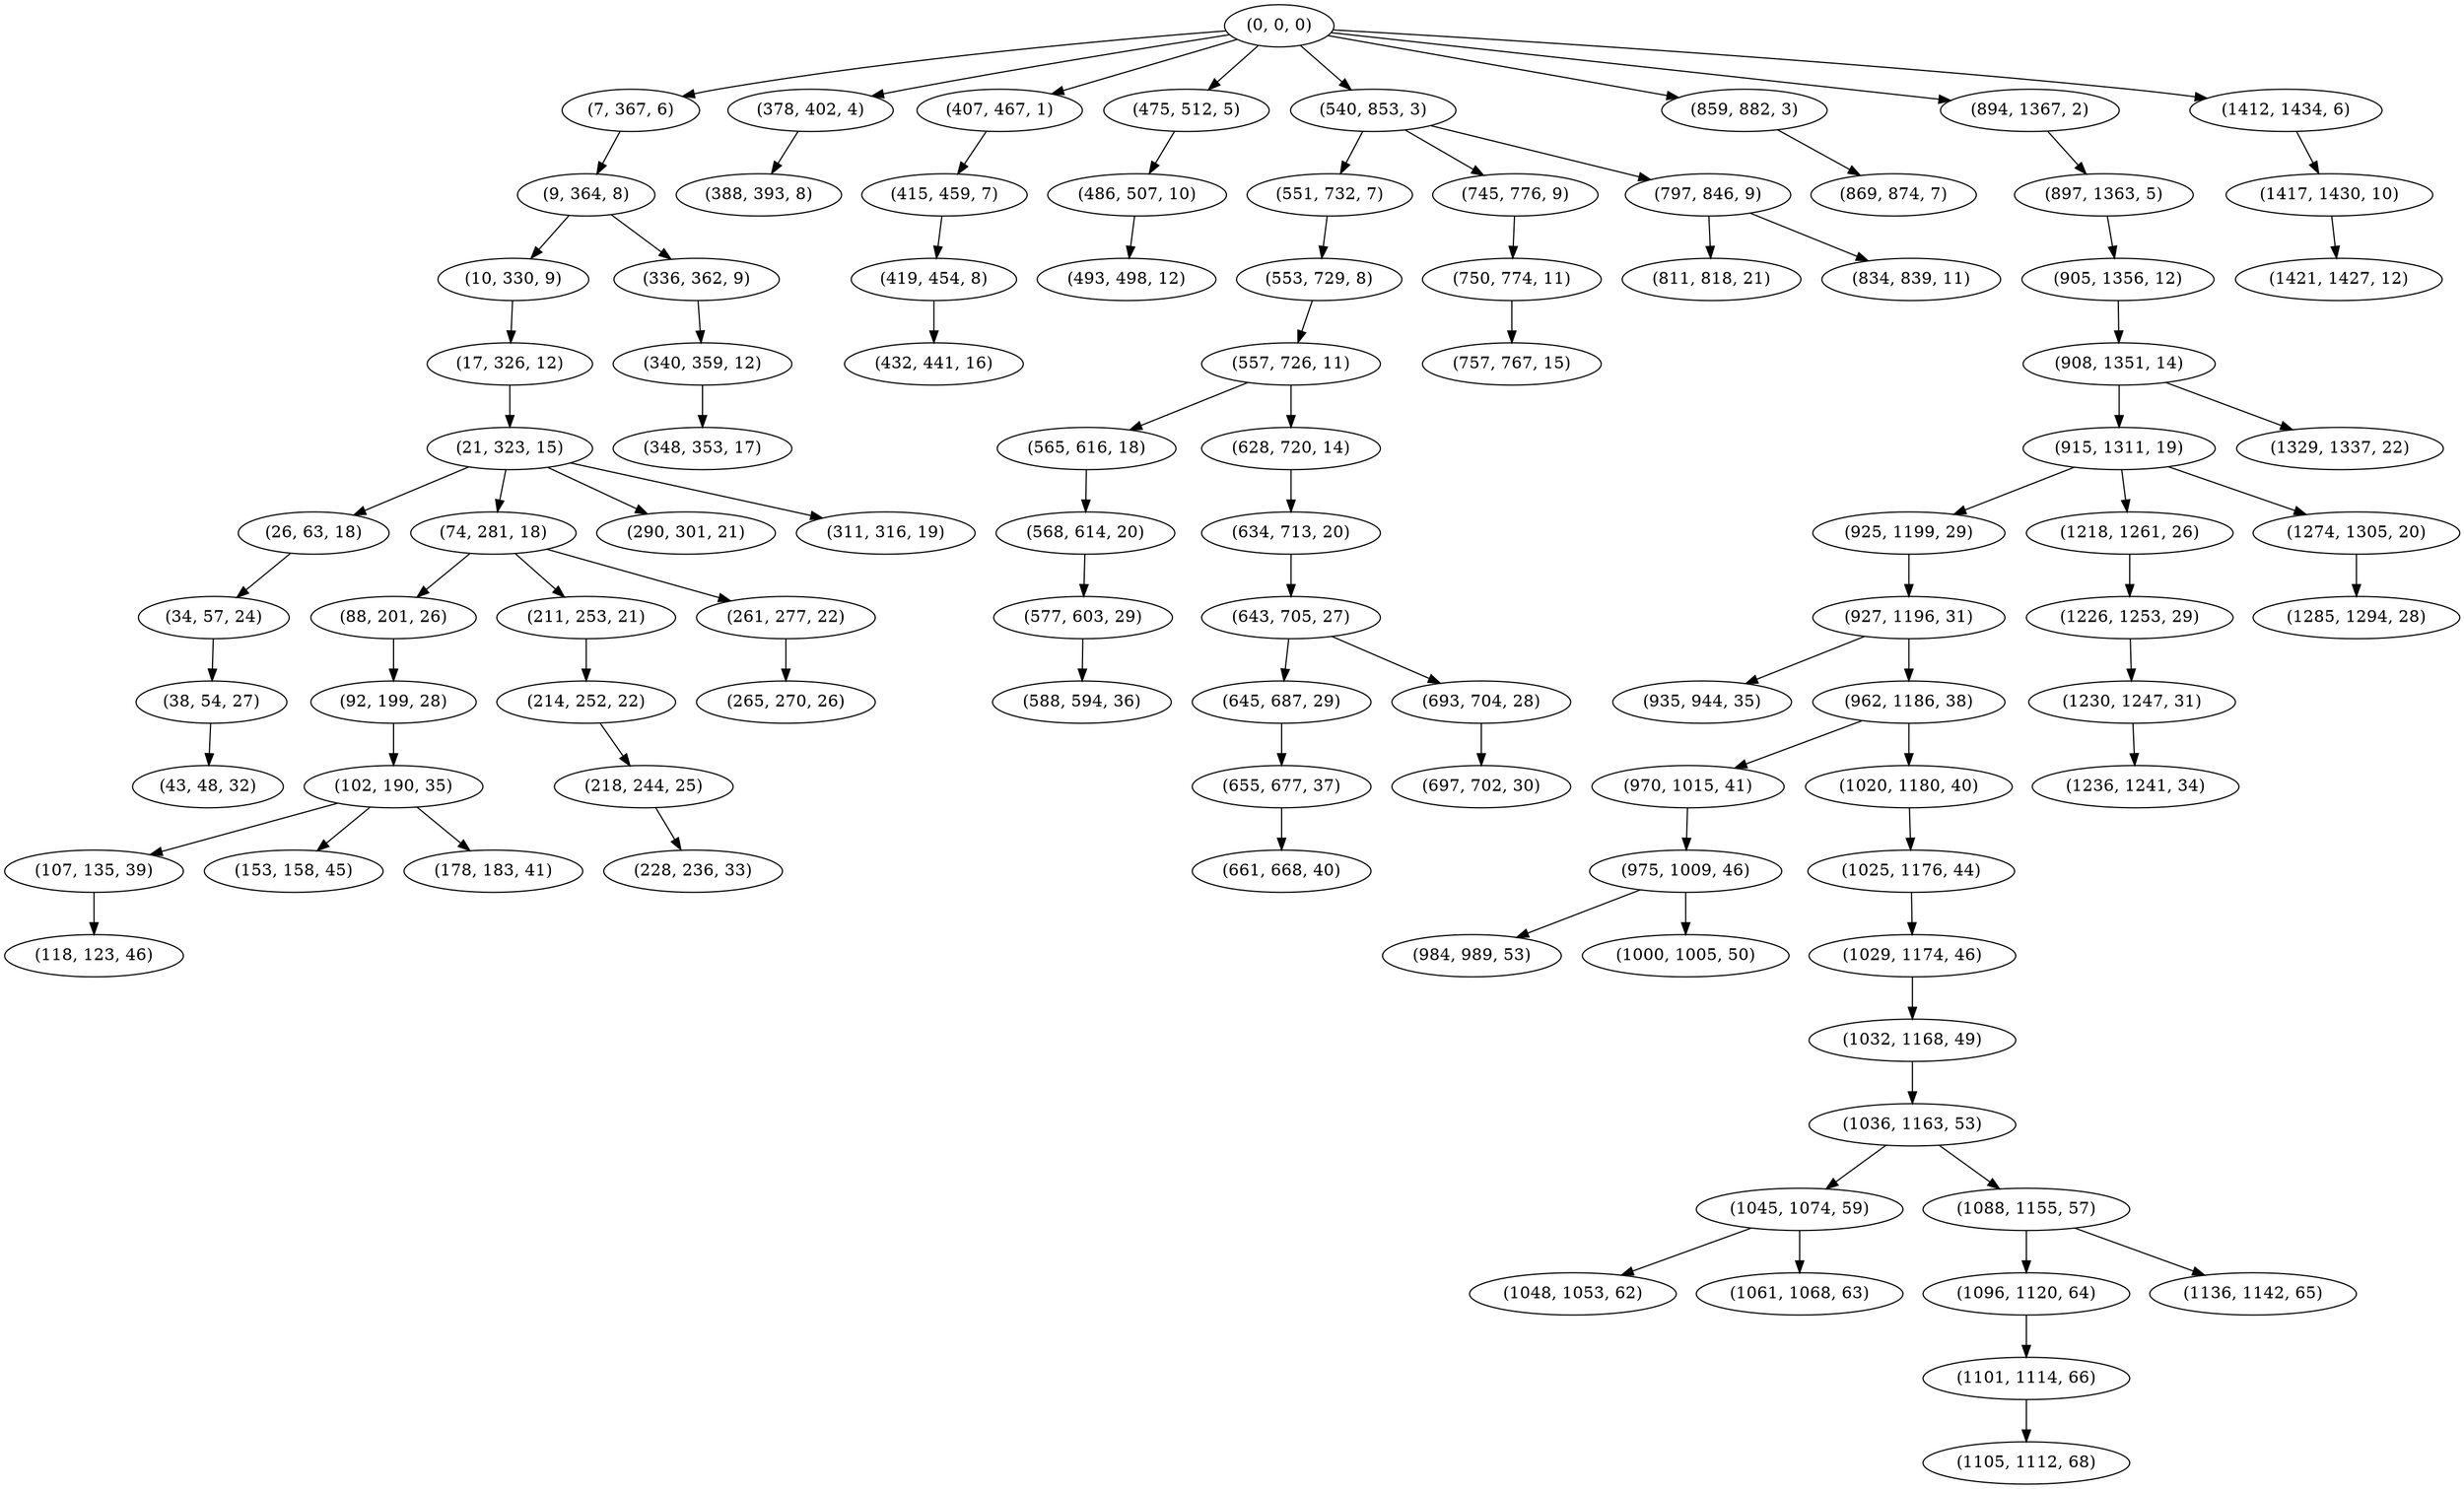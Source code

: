 digraph tree {
    "(0, 0, 0)";
    "(7, 367, 6)";
    "(9, 364, 8)";
    "(10, 330, 9)";
    "(17, 326, 12)";
    "(21, 323, 15)";
    "(26, 63, 18)";
    "(34, 57, 24)";
    "(38, 54, 27)";
    "(43, 48, 32)";
    "(74, 281, 18)";
    "(88, 201, 26)";
    "(92, 199, 28)";
    "(102, 190, 35)";
    "(107, 135, 39)";
    "(118, 123, 46)";
    "(153, 158, 45)";
    "(178, 183, 41)";
    "(211, 253, 21)";
    "(214, 252, 22)";
    "(218, 244, 25)";
    "(228, 236, 33)";
    "(261, 277, 22)";
    "(265, 270, 26)";
    "(290, 301, 21)";
    "(311, 316, 19)";
    "(336, 362, 9)";
    "(340, 359, 12)";
    "(348, 353, 17)";
    "(378, 402, 4)";
    "(388, 393, 8)";
    "(407, 467, 1)";
    "(415, 459, 7)";
    "(419, 454, 8)";
    "(432, 441, 16)";
    "(475, 512, 5)";
    "(486, 507, 10)";
    "(493, 498, 12)";
    "(540, 853, 3)";
    "(551, 732, 7)";
    "(553, 729, 8)";
    "(557, 726, 11)";
    "(565, 616, 18)";
    "(568, 614, 20)";
    "(577, 603, 29)";
    "(588, 594, 36)";
    "(628, 720, 14)";
    "(634, 713, 20)";
    "(643, 705, 27)";
    "(645, 687, 29)";
    "(655, 677, 37)";
    "(661, 668, 40)";
    "(693, 704, 28)";
    "(697, 702, 30)";
    "(745, 776, 9)";
    "(750, 774, 11)";
    "(757, 767, 15)";
    "(797, 846, 9)";
    "(811, 818, 21)";
    "(834, 839, 11)";
    "(859, 882, 3)";
    "(869, 874, 7)";
    "(894, 1367, 2)";
    "(897, 1363, 5)";
    "(905, 1356, 12)";
    "(908, 1351, 14)";
    "(915, 1311, 19)";
    "(925, 1199, 29)";
    "(927, 1196, 31)";
    "(935, 944, 35)";
    "(962, 1186, 38)";
    "(970, 1015, 41)";
    "(975, 1009, 46)";
    "(984, 989, 53)";
    "(1000, 1005, 50)";
    "(1020, 1180, 40)";
    "(1025, 1176, 44)";
    "(1029, 1174, 46)";
    "(1032, 1168, 49)";
    "(1036, 1163, 53)";
    "(1045, 1074, 59)";
    "(1048, 1053, 62)";
    "(1061, 1068, 63)";
    "(1088, 1155, 57)";
    "(1096, 1120, 64)";
    "(1101, 1114, 66)";
    "(1105, 1112, 68)";
    "(1136, 1142, 65)";
    "(1218, 1261, 26)";
    "(1226, 1253, 29)";
    "(1230, 1247, 31)";
    "(1236, 1241, 34)";
    "(1274, 1305, 20)";
    "(1285, 1294, 28)";
    "(1329, 1337, 22)";
    "(1412, 1434, 6)";
    "(1417, 1430, 10)";
    "(1421, 1427, 12)";
    "(0, 0, 0)" -> "(7, 367, 6)";
    "(0, 0, 0)" -> "(378, 402, 4)";
    "(0, 0, 0)" -> "(407, 467, 1)";
    "(0, 0, 0)" -> "(475, 512, 5)";
    "(0, 0, 0)" -> "(540, 853, 3)";
    "(0, 0, 0)" -> "(859, 882, 3)";
    "(0, 0, 0)" -> "(894, 1367, 2)";
    "(0, 0, 0)" -> "(1412, 1434, 6)";
    "(7, 367, 6)" -> "(9, 364, 8)";
    "(9, 364, 8)" -> "(10, 330, 9)";
    "(9, 364, 8)" -> "(336, 362, 9)";
    "(10, 330, 9)" -> "(17, 326, 12)";
    "(17, 326, 12)" -> "(21, 323, 15)";
    "(21, 323, 15)" -> "(26, 63, 18)";
    "(21, 323, 15)" -> "(74, 281, 18)";
    "(21, 323, 15)" -> "(290, 301, 21)";
    "(21, 323, 15)" -> "(311, 316, 19)";
    "(26, 63, 18)" -> "(34, 57, 24)";
    "(34, 57, 24)" -> "(38, 54, 27)";
    "(38, 54, 27)" -> "(43, 48, 32)";
    "(74, 281, 18)" -> "(88, 201, 26)";
    "(74, 281, 18)" -> "(211, 253, 21)";
    "(74, 281, 18)" -> "(261, 277, 22)";
    "(88, 201, 26)" -> "(92, 199, 28)";
    "(92, 199, 28)" -> "(102, 190, 35)";
    "(102, 190, 35)" -> "(107, 135, 39)";
    "(102, 190, 35)" -> "(153, 158, 45)";
    "(102, 190, 35)" -> "(178, 183, 41)";
    "(107, 135, 39)" -> "(118, 123, 46)";
    "(211, 253, 21)" -> "(214, 252, 22)";
    "(214, 252, 22)" -> "(218, 244, 25)";
    "(218, 244, 25)" -> "(228, 236, 33)";
    "(261, 277, 22)" -> "(265, 270, 26)";
    "(336, 362, 9)" -> "(340, 359, 12)";
    "(340, 359, 12)" -> "(348, 353, 17)";
    "(378, 402, 4)" -> "(388, 393, 8)";
    "(407, 467, 1)" -> "(415, 459, 7)";
    "(415, 459, 7)" -> "(419, 454, 8)";
    "(419, 454, 8)" -> "(432, 441, 16)";
    "(475, 512, 5)" -> "(486, 507, 10)";
    "(486, 507, 10)" -> "(493, 498, 12)";
    "(540, 853, 3)" -> "(551, 732, 7)";
    "(540, 853, 3)" -> "(745, 776, 9)";
    "(540, 853, 3)" -> "(797, 846, 9)";
    "(551, 732, 7)" -> "(553, 729, 8)";
    "(553, 729, 8)" -> "(557, 726, 11)";
    "(557, 726, 11)" -> "(565, 616, 18)";
    "(557, 726, 11)" -> "(628, 720, 14)";
    "(565, 616, 18)" -> "(568, 614, 20)";
    "(568, 614, 20)" -> "(577, 603, 29)";
    "(577, 603, 29)" -> "(588, 594, 36)";
    "(628, 720, 14)" -> "(634, 713, 20)";
    "(634, 713, 20)" -> "(643, 705, 27)";
    "(643, 705, 27)" -> "(645, 687, 29)";
    "(643, 705, 27)" -> "(693, 704, 28)";
    "(645, 687, 29)" -> "(655, 677, 37)";
    "(655, 677, 37)" -> "(661, 668, 40)";
    "(693, 704, 28)" -> "(697, 702, 30)";
    "(745, 776, 9)" -> "(750, 774, 11)";
    "(750, 774, 11)" -> "(757, 767, 15)";
    "(797, 846, 9)" -> "(811, 818, 21)";
    "(797, 846, 9)" -> "(834, 839, 11)";
    "(859, 882, 3)" -> "(869, 874, 7)";
    "(894, 1367, 2)" -> "(897, 1363, 5)";
    "(897, 1363, 5)" -> "(905, 1356, 12)";
    "(905, 1356, 12)" -> "(908, 1351, 14)";
    "(908, 1351, 14)" -> "(915, 1311, 19)";
    "(908, 1351, 14)" -> "(1329, 1337, 22)";
    "(915, 1311, 19)" -> "(925, 1199, 29)";
    "(915, 1311, 19)" -> "(1218, 1261, 26)";
    "(915, 1311, 19)" -> "(1274, 1305, 20)";
    "(925, 1199, 29)" -> "(927, 1196, 31)";
    "(927, 1196, 31)" -> "(935, 944, 35)";
    "(927, 1196, 31)" -> "(962, 1186, 38)";
    "(962, 1186, 38)" -> "(970, 1015, 41)";
    "(962, 1186, 38)" -> "(1020, 1180, 40)";
    "(970, 1015, 41)" -> "(975, 1009, 46)";
    "(975, 1009, 46)" -> "(984, 989, 53)";
    "(975, 1009, 46)" -> "(1000, 1005, 50)";
    "(1020, 1180, 40)" -> "(1025, 1176, 44)";
    "(1025, 1176, 44)" -> "(1029, 1174, 46)";
    "(1029, 1174, 46)" -> "(1032, 1168, 49)";
    "(1032, 1168, 49)" -> "(1036, 1163, 53)";
    "(1036, 1163, 53)" -> "(1045, 1074, 59)";
    "(1036, 1163, 53)" -> "(1088, 1155, 57)";
    "(1045, 1074, 59)" -> "(1048, 1053, 62)";
    "(1045, 1074, 59)" -> "(1061, 1068, 63)";
    "(1088, 1155, 57)" -> "(1096, 1120, 64)";
    "(1088, 1155, 57)" -> "(1136, 1142, 65)";
    "(1096, 1120, 64)" -> "(1101, 1114, 66)";
    "(1101, 1114, 66)" -> "(1105, 1112, 68)";
    "(1218, 1261, 26)" -> "(1226, 1253, 29)";
    "(1226, 1253, 29)" -> "(1230, 1247, 31)";
    "(1230, 1247, 31)" -> "(1236, 1241, 34)";
    "(1274, 1305, 20)" -> "(1285, 1294, 28)";
    "(1412, 1434, 6)" -> "(1417, 1430, 10)";
    "(1417, 1430, 10)" -> "(1421, 1427, 12)";
}
